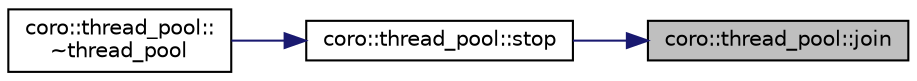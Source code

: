 digraph "coro::thread_pool::join"
{
 // LATEX_PDF_SIZE
  edge [fontname="Helvetica",fontsize="10",labelfontname="Helvetica",labelfontsize="10"];
  node [fontname="Helvetica",fontsize="10",shape=record];
  rankdir="RL";
  Node1 [label="coro::thread_pool::join",height=0.2,width=0.4,color="black", fillcolor="grey75", style="filled", fontcolor="black",tooltip="sync.point - blocks thread until all enqueued functions are finished"];
  Node1 -> Node2 [dir="back",color="midnightblue",fontsize="10",style="solid",fontname="Helvetica"];
  Node2 [label="coro::thread_pool::stop",height=0.2,width=0.4,color="black", fillcolor="white", style="filled",URL="$classcoro_1_1thread__pool_a20e93687b2d2cda44a6a2a12ff58c073.html#a20e93687b2d2cda44a6a2a12ff58c073",tooltip="stop thread pool"];
  Node2 -> Node3 [dir="back",color="midnightblue",fontsize="10",style="solid",fontname="Helvetica"];
  Node3 [label="coro::thread_pool::\l~thread_pool",height=0.2,width=0.4,color="black", fillcolor="white", style="filled",URL="$classcoro_1_1thread__pool_ab0e30d714f8f79fc36d69126e49d5aca.html#ab0e30d714f8f79fc36d69126e49d5aca",tooltip="dtor"];
}
